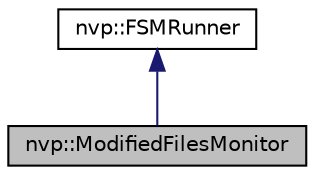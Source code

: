 digraph "nvp::ModifiedFilesMonitor"
{
 // LATEX_PDF_SIZE
  edge [fontname="Helvetica",fontsize="10",labelfontname="Helvetica",labelfontsize="10"];
  node [fontname="Helvetica",fontsize="10",shape=record];
  Node1 [label="nvp::ModifiedFilesMonitor",height=0.2,width=0.4,color="black", fillcolor="grey75", style="filled", fontcolor="black",tooltip=" "];
  Node2 -> Node1 [dir="back",color="midnightblue",fontsize="10",style="solid",fontname="Helvetica"];
  Node2 [label="nvp::FSMRunner",height=0.2,width=0.4,color="black", fillcolor="white", style="filled",URL="$classnvp_1_1_f_s_m_runner.html",tooltip=" "];
}
